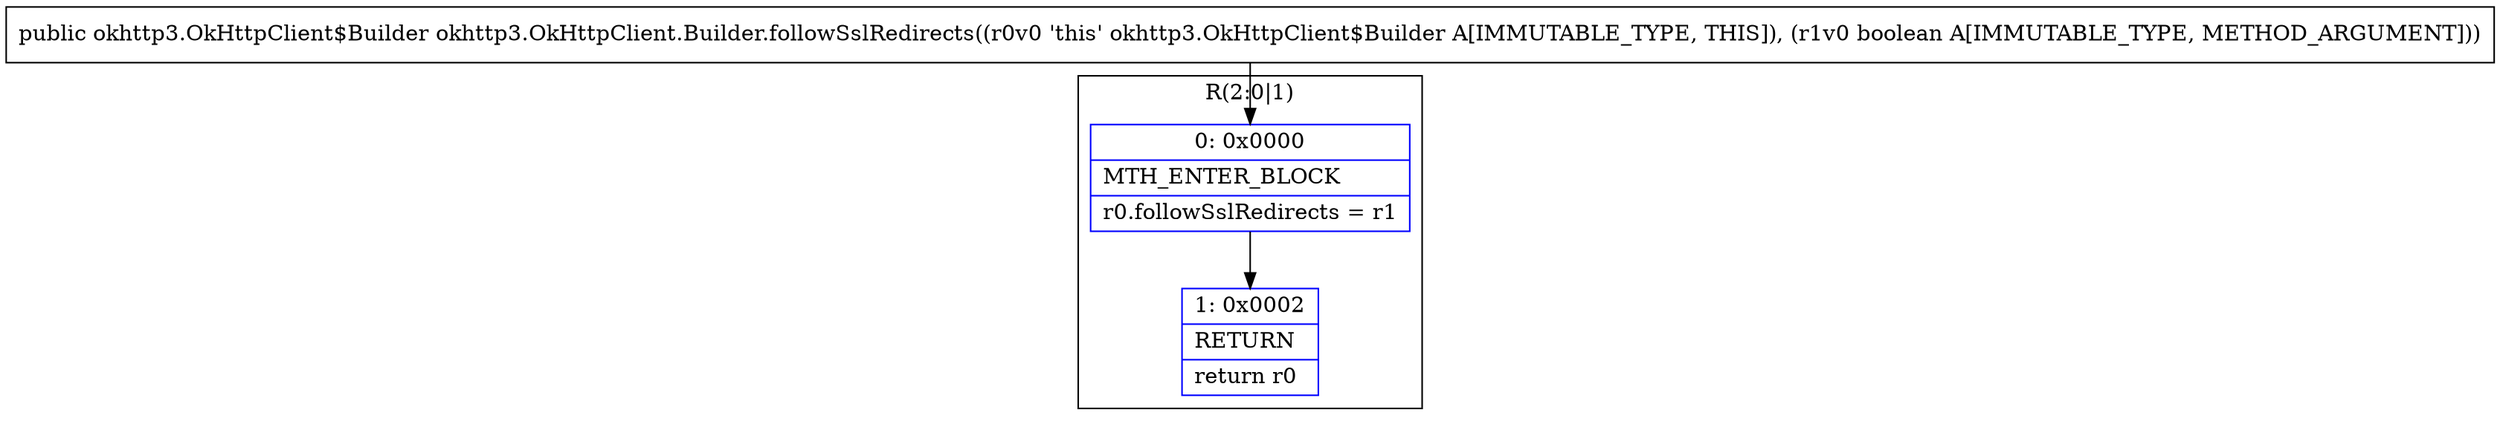 digraph "CFG forokhttp3.OkHttpClient.Builder.followSslRedirects(Z)Lokhttp3\/OkHttpClient$Builder;" {
subgraph cluster_Region_318336096 {
label = "R(2:0|1)";
node [shape=record,color=blue];
Node_0 [shape=record,label="{0\:\ 0x0000|MTH_ENTER_BLOCK\l|r0.followSslRedirects = r1\l}"];
Node_1 [shape=record,label="{1\:\ 0x0002|RETURN\l|return r0\l}"];
}
MethodNode[shape=record,label="{public okhttp3.OkHttpClient$Builder okhttp3.OkHttpClient.Builder.followSslRedirects((r0v0 'this' okhttp3.OkHttpClient$Builder A[IMMUTABLE_TYPE, THIS]), (r1v0 boolean A[IMMUTABLE_TYPE, METHOD_ARGUMENT])) }"];
MethodNode -> Node_0;
Node_0 -> Node_1;
}

